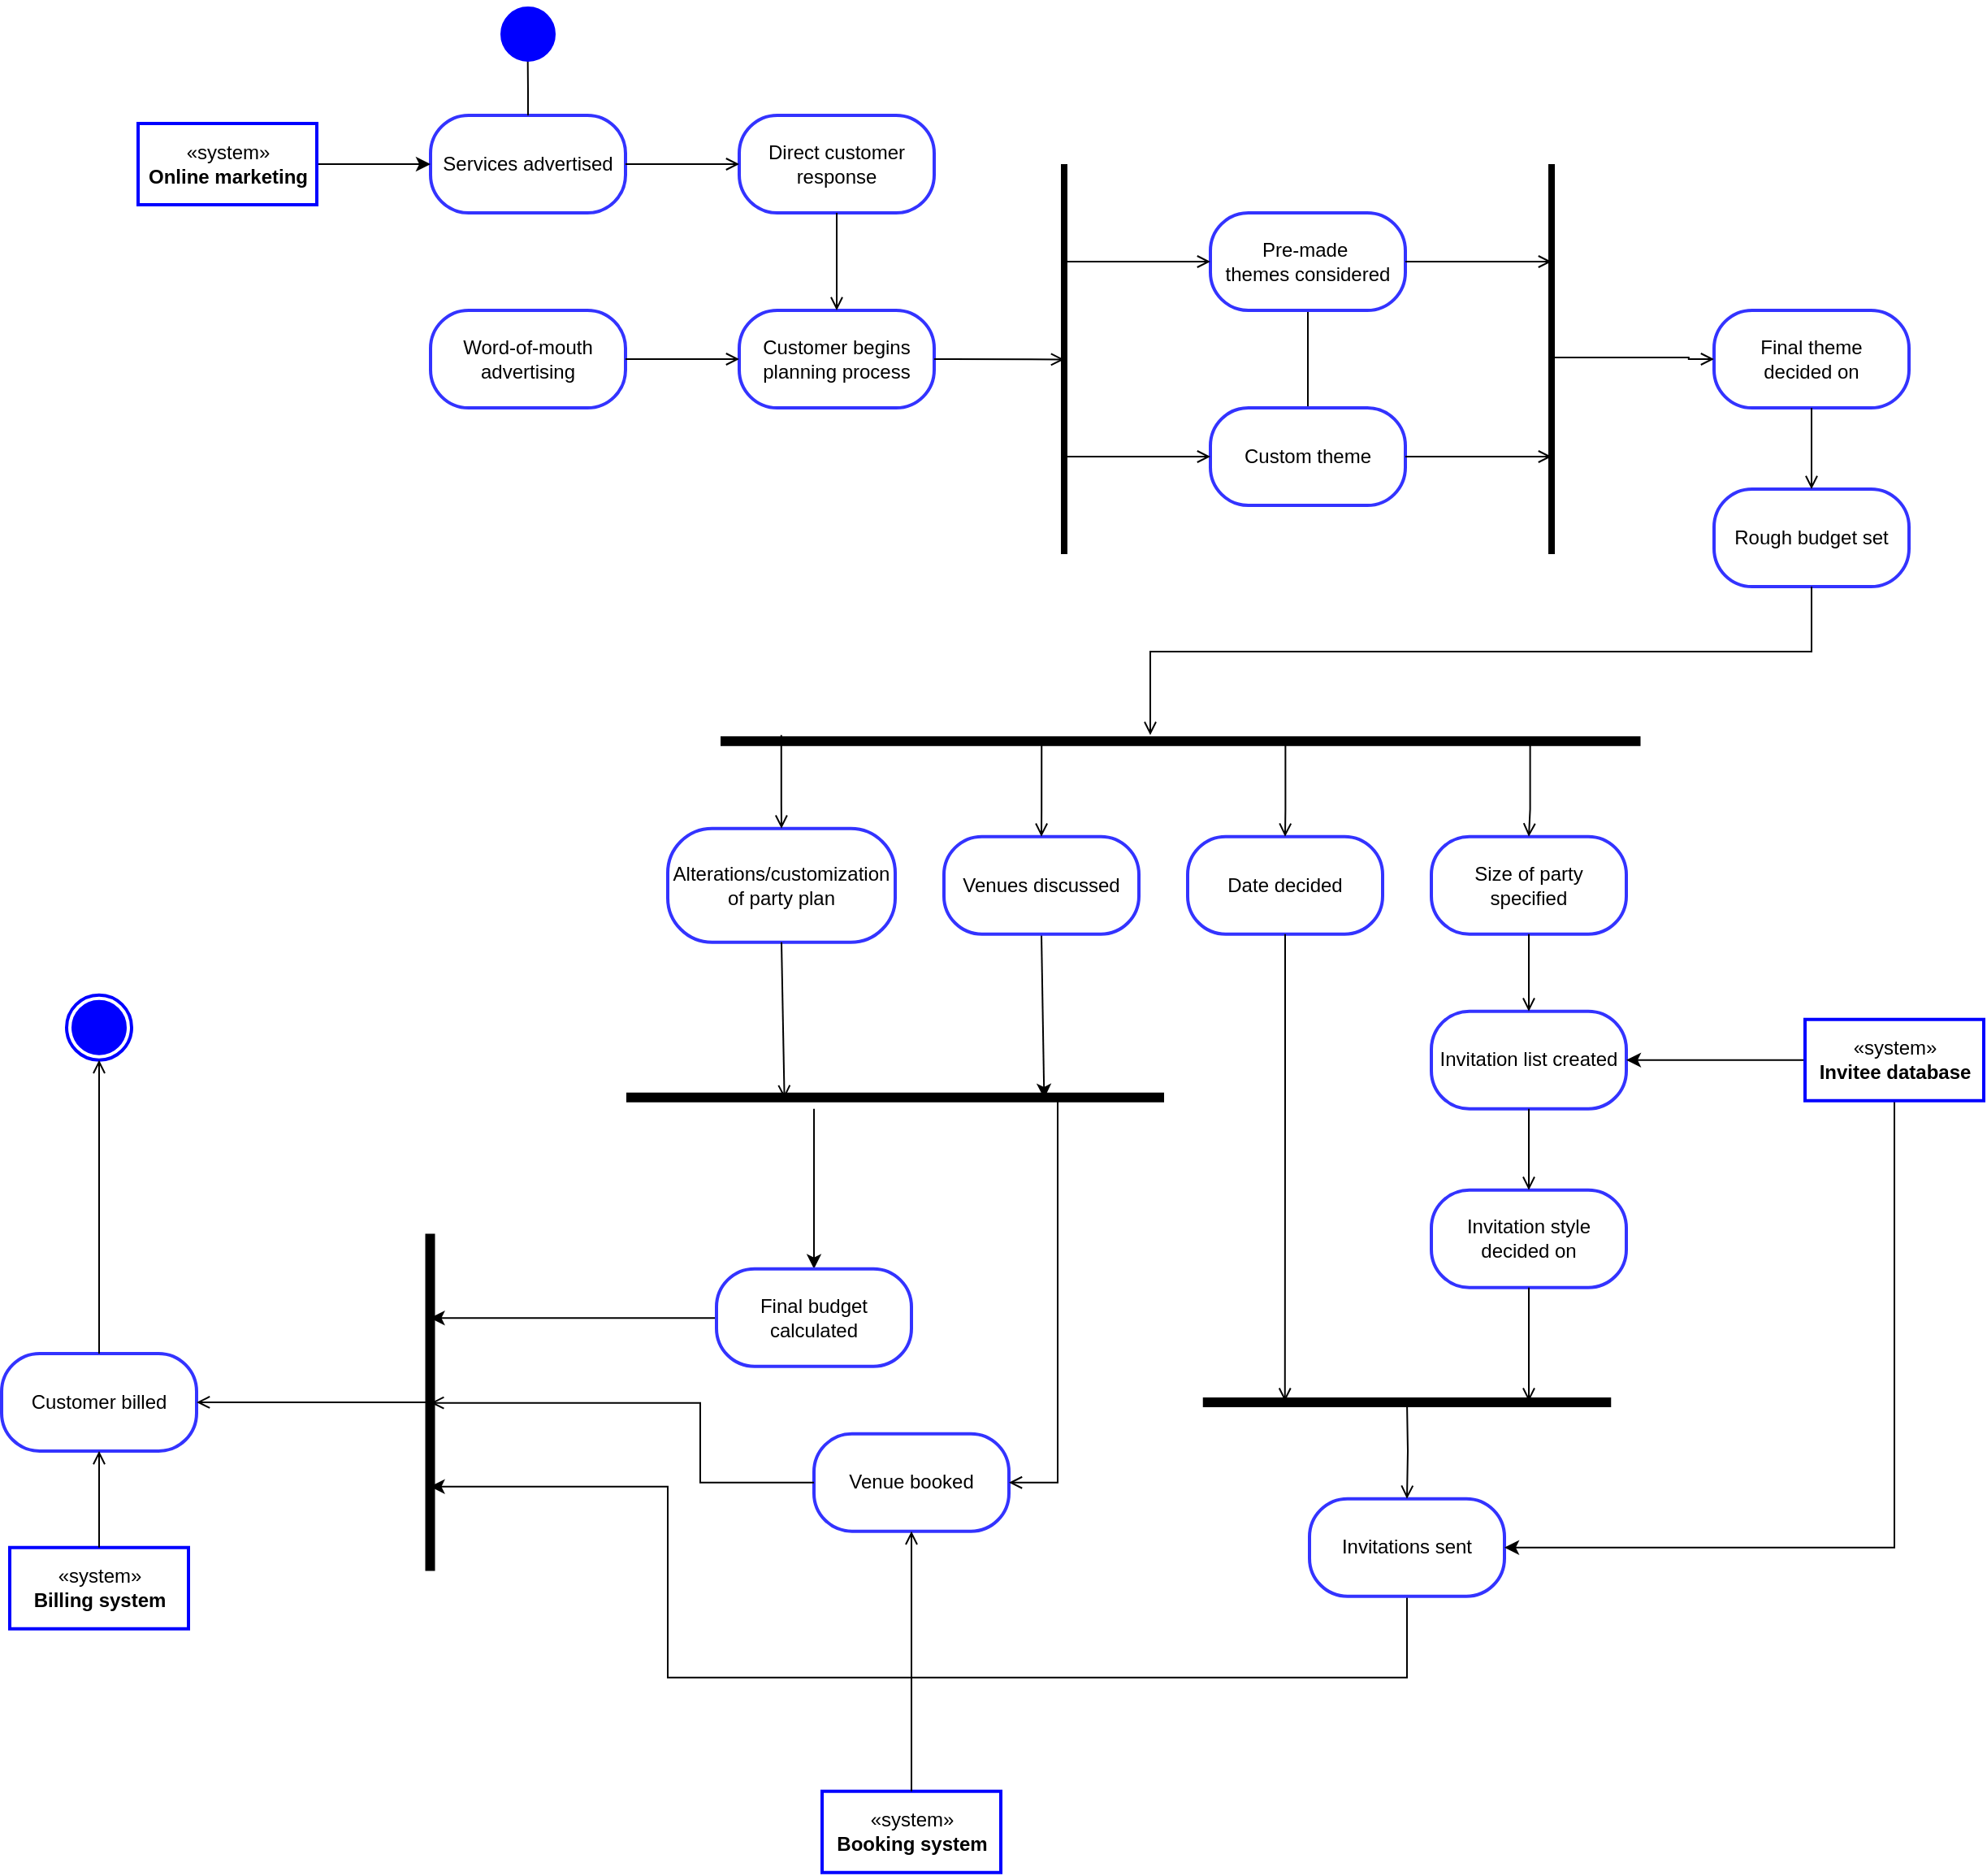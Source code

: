 <mxfile version="13.6.2" type="device"><diagram name="CS362 hw7" id="e7e014a7-5840-1c2e-5031-d8a46d1fe8dd"><mxGraphModel dx="2110" dy="1860" grid="0" gridSize="10" guides="1" tooltips="1" connect="1" arrows="1" fold="1" page="0" pageScale="1" pageWidth="1169" pageHeight="826" background="#ffffff" math="0" shadow="0"><root><mxCell id="0"/><mxCell id="1" parent="0"/><mxCell id="iO9EN-3g_02R1TZQahW3-75" value="Services advertised" style="rounded=1;whiteSpace=wrap;html=1;fillColor=#FFFFFF;strokeColor=#3333FF;strokeWidth=2;arcSize=39;" vertex="1" parent="1"><mxGeometry x="160" y="-690" width="120" height="60" as="geometry"/></mxCell><mxCell id="iO9EN-3g_02R1TZQahW3-76" value="Rough budget set" style="rounded=1;whiteSpace=wrap;html=1;fillColor=#FFFFFF;strokeColor=#3333FF;strokeWidth=2;arcSize=39;" vertex="1" parent="1"><mxGeometry x="950" y="-460" width="120" height="60" as="geometry"/></mxCell><mxCell id="iO9EN-3g_02R1TZQahW3-162" value="" style="edgeStyle=orthogonalEdgeStyle;rounded=0;jumpStyle=none;jumpSize=18;orthogonalLoop=1;jettySize=auto;html=1;strokeColor=#000000;strokeWidth=1;" edge="1" parent="1" source="iO9EN-3g_02R1TZQahW3-77"><mxGeometry relative="1" as="geometry"><mxPoint x="700" y="-590" as="targetPoint"/></mxGeometry></mxCell><mxCell id="iO9EN-3g_02R1TZQahW3-77" value="Custom theme" style="rounded=1;whiteSpace=wrap;html=1;fillColor=#FFFFFF;strokeColor=#3333FF;strokeWidth=2;arcSize=39;" vertex="1" parent="1"><mxGeometry x="640" y="-510" width="120" height="60" as="geometry"/></mxCell><mxCell id="iO9EN-3g_02R1TZQahW3-78" value="Pre-made&amp;nbsp;&lt;br&gt;themes considered" style="rounded=1;whiteSpace=wrap;html=1;fillColor=#FFFFFF;strokeColor=#3333FF;strokeWidth=2;arcSize=39;" vertex="1" parent="1"><mxGeometry x="640" y="-630" width="120" height="60" as="geometry"/></mxCell><mxCell id="iO9EN-3g_02R1TZQahW3-79" value="Customer begins &lt;br&gt;planning process" style="rounded=1;whiteSpace=wrap;html=1;fillColor=#FFFFFF;strokeColor=#3333FF;strokeWidth=2;arcSize=39;" vertex="1" parent="1"><mxGeometry x="350" y="-570" width="120" height="60" as="geometry"/></mxCell><mxCell id="iO9EN-3g_02R1TZQahW3-80" value="Alterations/customization of party plan" style="rounded=1;whiteSpace=wrap;html=1;fillColor=#FFFFFF;strokeColor=#3333FF;strokeWidth=2;arcSize=39;" vertex="1" parent="1"><mxGeometry x="306" y="-251.13" width="140" height="70" as="geometry"/></mxCell><mxCell id="iO9EN-3g_02R1TZQahW3-81" value="Final theme &lt;br&gt;decided on" style="rounded=1;whiteSpace=wrap;html=1;fillColor=#FFFFFF;strokeColor=#3333FF;strokeWidth=2;arcSize=39;" vertex="1" parent="1"><mxGeometry x="950" y="-570" width="120" height="60" as="geometry"/></mxCell><mxCell id="iO9EN-3g_02R1TZQahW3-82" value="Size of party&lt;br&gt;specified" style="rounded=1;whiteSpace=wrap;html=1;fillColor=#FFFFFF;strokeColor=#3333FF;strokeWidth=2;arcSize=39;" vertex="1" parent="1"><mxGeometry x="776" y="-246.13" width="120" height="60" as="geometry"/></mxCell><mxCell id="iO9EN-3g_02R1TZQahW3-136" style="rounded=0;orthogonalLoop=1;jettySize=auto;html=1;exitX=0.5;exitY=1;exitDx=0;exitDy=0;entryX=0.223;entryY=0.497;entryDx=0;entryDy=0;entryPerimeter=0;strokeColor=#000000;strokeWidth=1;" edge="1" parent="1" source="iO9EN-3g_02R1TZQahW3-83" target="iO9EN-3g_02R1TZQahW3-132"><mxGeometry relative="1" as="geometry"/></mxCell><mxCell id="iO9EN-3g_02R1TZQahW3-83" value="Venues discussed" style="rounded=1;whiteSpace=wrap;html=1;fillColor=#FFFFFF;strokeColor=#3333FF;strokeWidth=2;arcSize=39;" vertex="1" parent="1"><mxGeometry x="476" y="-246.13" width="120" height="60" as="geometry"/></mxCell><mxCell id="iO9EN-3g_02R1TZQahW3-84" value="Invitation list created" style="rounded=1;whiteSpace=wrap;html=1;fillColor=#FFFFFF;strokeColor=#3333FF;strokeWidth=2;arcSize=39;" vertex="1" parent="1"><mxGeometry x="776" y="-138.63" width="120" height="60" as="geometry"/></mxCell><mxCell id="iO9EN-3g_02R1TZQahW3-85" value="Invitation style decided on" style="rounded=1;whiteSpace=wrap;html=1;fillColor=#FFFFFF;strokeColor=#3333FF;strokeWidth=2;arcSize=39;" vertex="1" parent="1"><mxGeometry x="776" y="-28.63" width="120" height="60" as="geometry"/></mxCell><mxCell id="iO9EN-3g_02R1TZQahW3-138" style="edgeStyle=orthogonalEdgeStyle;rounded=0;orthogonalLoop=1;jettySize=auto;html=1;exitX=0.5;exitY=1;exitDx=0;exitDy=0;entryX=0.25;entryY=0.5;entryDx=0;entryDy=0;entryPerimeter=0;strokeColor=#000000;strokeWidth=1;" edge="1" parent="1" source="iO9EN-3g_02R1TZQahW3-86" target="iO9EN-3g_02R1TZQahW3-133"><mxGeometry relative="1" as="geometry"><Array as="points"><mxPoint x="761" y="271.37"/><mxPoint x="306" y="271.37"/><mxPoint x="306" y="153.37"/></Array></mxGeometry></mxCell><mxCell id="iO9EN-3g_02R1TZQahW3-86" value="Invitations sent" style="rounded=1;whiteSpace=wrap;html=1;fillColor=#FFFFFF;strokeColor=#3333FF;strokeWidth=2;arcSize=39;" vertex="1" parent="1"><mxGeometry x="701" y="161.37" width="120" height="60" as="geometry"/></mxCell><mxCell id="iO9EN-3g_02R1TZQahW3-137" style="edgeStyle=orthogonalEdgeStyle;rounded=0;orthogonalLoop=1;jettySize=auto;html=1;exitX=0;exitY=0.5;exitDx=0;exitDy=0;entryX=0.75;entryY=0.5;entryDx=0;entryDy=0;entryPerimeter=0;strokeColor=#000000;strokeWidth=1;" edge="1" parent="1" source="iO9EN-3g_02R1TZQahW3-87" target="iO9EN-3g_02R1TZQahW3-133"><mxGeometry relative="1" as="geometry"><Array as="points"><mxPoint x="356" y="51.37"/></Array></mxGeometry></mxCell><mxCell id="iO9EN-3g_02R1TZQahW3-145" style="edgeStyle=orthogonalEdgeStyle;rounded=0;orthogonalLoop=1;jettySize=auto;html=1;strokeColor=#000000;strokeWidth=1;entryX=0.5;entryY=0;entryDx=0;entryDy=0;exitX=0.651;exitY=0.465;exitDx=0;exitDy=0;exitPerimeter=0;" edge="1" parent="1" source="iO9EN-3g_02R1TZQahW3-132" target="iO9EN-3g_02R1TZQahW3-87"><mxGeometry relative="1" as="geometry"><mxPoint x="546" y="71.37" as="sourcePoint"/></mxGeometry></mxCell><mxCell id="iO9EN-3g_02R1TZQahW3-87" value="Final budget calculated" style="rounded=1;whiteSpace=wrap;html=1;fillColor=#FFFFFF;strokeColor=#3333FF;strokeWidth=2;arcSize=39;" vertex="1" parent="1"><mxGeometry x="336" y="19.87" width="120" height="60" as="geometry"/></mxCell><mxCell id="iO9EN-3g_02R1TZQahW3-88" value="Date decided" style="rounded=1;whiteSpace=wrap;html=1;fillColor=#FFFFFF;strokeColor=#3333FF;strokeWidth=2;arcSize=39;" vertex="1" parent="1"><mxGeometry x="626" y="-246.13" width="120" height="60" as="geometry"/></mxCell><mxCell id="iO9EN-3g_02R1TZQahW3-89" value="Customer billed" style="rounded=1;whiteSpace=wrap;html=1;fillColor=#FFFFFF;strokeColor=#3333FF;strokeWidth=2;arcSize=39;" vertex="1" parent="1"><mxGeometry x="-104" y="71.99" width="120" height="60" as="geometry"/></mxCell><mxCell id="iO9EN-3g_02R1TZQahW3-90" value="Direct customer response" style="rounded=1;whiteSpace=wrap;html=1;fillColor=#FFFFFF;strokeColor=#3333FF;strokeWidth=2;arcSize=39;" vertex="1" parent="1"><mxGeometry x="350" y="-690" width="120" height="60" as="geometry"/></mxCell><mxCell id="iO9EN-3g_02R1TZQahW3-97" value="" style="endArrow=none;html=1;strokeColor=#000000;strokeWidth=1;rounded=0;entryX=0.496;entryY=0.904;entryDx=0;entryDy=0;entryPerimeter=0;exitX=0.5;exitY=0;exitDx=0;exitDy=0;edgeStyle=orthogonalEdgeStyle;" edge="1" parent="1" source="iO9EN-3g_02R1TZQahW3-75" target="iO9EN-3g_02R1TZQahW3-98"><mxGeometry width="50" height="50" relative="1" as="geometry"><mxPoint x="180" y="-640" as="sourcePoint"/><mxPoint x="261" y="-723.272" as="targetPoint"/></mxGeometry></mxCell><mxCell id="iO9EN-3g_02R1TZQahW3-98" value="" style="ellipse;html=1;shape=startState;strokeColor=#0000FF;strokeWidth=2;fillColor=#0000FF;" vertex="1" parent="1"><mxGeometry x="200" y="-760" width="40" height="40" as="geometry"/></mxCell><mxCell id="iO9EN-3g_02R1TZQahW3-99" value="" style="endArrow=open;endFill=1;strokeColor=#000000;strokeWidth=1;exitX=1;exitY=0.5;exitDx=0;exitDy=0;entryX=0;entryY=0.5;entryDx=0;entryDy=0;rounded=0;edgeStyle=orthogonalEdgeStyle;" edge="1" parent="1" source="iO9EN-3g_02R1TZQahW3-75" target="iO9EN-3g_02R1TZQahW3-90"><mxGeometry relative="1" as="geometry"><mxPoint x="420" y="-600" as="sourcePoint"/><mxPoint x="420" y="-540" as="targetPoint"/></mxGeometry></mxCell><mxCell id="iO9EN-3g_02R1TZQahW3-100" value="Word-of-mouth advertising" style="rounded=1;whiteSpace=wrap;html=1;fillColor=#FFFFFF;strokeColor=#3333FF;strokeWidth=2;arcSize=39;" vertex="1" parent="1"><mxGeometry x="160" y="-570" width="120" height="60" as="geometry"/></mxCell><mxCell id="iO9EN-3g_02R1TZQahW3-102" value="" style="endArrow=open;endFill=1;strokeColor=#000000;strokeWidth=1;exitX=1;exitY=0.5;exitDx=0;exitDy=0;entryX=0;entryY=0.5;entryDx=0;entryDy=0;rounded=0;edgeStyle=orthogonalEdgeStyle;" edge="1" parent="1" source="iO9EN-3g_02R1TZQahW3-100" target="iO9EN-3g_02R1TZQahW3-79"><mxGeometry relative="1" as="geometry"><mxPoint x="290" y="-540" as="sourcePoint"/><mxPoint x="360" y="-540" as="targetPoint"/></mxGeometry></mxCell><mxCell id="iO9EN-3g_02R1TZQahW3-103" value="" style="endArrow=open;endFill=1;strokeColor=#000000;strokeWidth=1;exitX=0.5;exitY=1;exitDx=0;exitDy=0;rounded=0;entryX=0.5;entryY=0;entryDx=0;entryDy=0;edgeStyle=orthogonalEdgeStyle;" edge="1" parent="1" source="iO9EN-3g_02R1TZQahW3-90" target="iO9EN-3g_02R1TZQahW3-79"><mxGeometry relative="1" as="geometry"><mxPoint x="340" y="-620" as="sourcePoint"/><mxPoint x="460" y="-580" as="targetPoint"/></mxGeometry></mxCell><mxCell id="iO9EN-3g_02R1TZQahW3-105" value="" style="endArrow=open;endFill=1;strokeColor=#000000;strokeWidth=1;exitX=1;exitY=0.5;exitDx=0;exitDy=0;rounded=0;entryX=0.501;entryY=0.5;entryDx=0;entryDy=0;entryPerimeter=0;edgeStyle=orthogonalEdgeStyle;" edge="1" parent="1" source="iO9EN-3g_02R1TZQahW3-79" target="iO9EN-3g_02R1TZQahW3-106"><mxGeometry relative="1" as="geometry"><mxPoint x="465" y="-570" as="sourcePoint"/><mxPoint x="500" y="-400" as="targetPoint"/></mxGeometry></mxCell><mxCell id="iO9EN-3g_02R1TZQahW3-106" value="" style="shape=line;strokeWidth=4;rotation=90;flipV=1;" vertex="1" parent="1"><mxGeometry x="430" y="-608.75" width="240" height="137.5" as="geometry"/></mxCell><mxCell id="iO9EN-3g_02R1TZQahW3-108" value="" style="endArrow=open;endFill=1;strokeColor=#000000;strokeWidth=1;exitX=0.75;exitY=0.5;exitDx=0;exitDy=0;entryX=0;entryY=0.5;entryDx=0;entryDy=0;rounded=0;exitPerimeter=0;edgeStyle=orthogonalEdgeStyle;" edge="1" parent="1" source="iO9EN-3g_02R1TZQahW3-106" target="iO9EN-3g_02R1TZQahW3-77"><mxGeometry relative="1" as="geometry"><mxPoint x="800" y="-490" as="sourcePoint"/><mxPoint x="870" y="-490" as="targetPoint"/></mxGeometry></mxCell><mxCell id="iO9EN-3g_02R1TZQahW3-109" value="" style="endArrow=open;endFill=1;strokeColor=#000000;strokeWidth=1;exitX=0.25;exitY=0.5;exitDx=0;exitDy=0;rounded=0;exitPerimeter=0;entryX=0;entryY=0.5;entryDx=0;entryDy=0;edgeStyle=orthogonalEdgeStyle;" edge="1" parent="1" source="iO9EN-3g_02R1TZQahW3-106" target="iO9EN-3g_02R1TZQahW3-78"><mxGeometry relative="1" as="geometry"><mxPoint x="800" y="-490" as="sourcePoint"/><mxPoint x="800" y="-550" as="targetPoint"/></mxGeometry></mxCell><mxCell id="iO9EN-3g_02R1TZQahW3-110" value="" style="shape=line;strokeWidth=4;rotation=90;flipV=1;" vertex="1" parent="1"><mxGeometry x="730" y="-608.75" width="240" height="137.5" as="geometry"/></mxCell><mxCell id="iO9EN-3g_02R1TZQahW3-111" value="" style="endArrow=open;endFill=1;strokeColor=#000000;strokeWidth=1;exitX=1;exitY=0.5;exitDx=0;exitDy=0;entryX=0.75;entryY=0.5;entryDx=0;entryDy=0;rounded=0;entryPerimeter=0;edgeStyle=orthogonalEdgeStyle;" edge="1" parent="1" source="iO9EN-3g_02R1TZQahW3-77" target="iO9EN-3g_02R1TZQahW3-110"><mxGeometry relative="1" as="geometry"><mxPoint x="740" y="-440" as="sourcePoint"/><mxPoint x="810" y="-440" as="targetPoint"/></mxGeometry></mxCell><mxCell id="iO9EN-3g_02R1TZQahW3-112" value="" style="endArrow=open;endFill=1;strokeColor=#000000;strokeWidth=1;exitX=1;exitY=0.5;exitDx=0;exitDy=0;entryX=0.25;entryY=0.5;entryDx=0;entryDy=0;rounded=0;entryPerimeter=0;edgeStyle=orthogonalEdgeStyle;" edge="1" parent="1" source="iO9EN-3g_02R1TZQahW3-78" target="iO9EN-3g_02R1TZQahW3-110"><mxGeometry relative="1" as="geometry"><mxPoint x="740" y="-440" as="sourcePoint"/><mxPoint x="810" y="-440" as="targetPoint"/></mxGeometry></mxCell><mxCell id="iO9EN-3g_02R1TZQahW3-113" value="" style="endArrow=open;endFill=1;strokeColor=#000000;strokeWidth=1;entryX=0;entryY=0.5;entryDx=0;entryDy=0;rounded=0;exitX=0.496;exitY=0.5;exitDx=0;exitDy=0;exitPerimeter=0;edgeStyle=orthogonalEdgeStyle;" edge="1" parent="1" source="iO9EN-3g_02R1TZQahW3-110" target="iO9EN-3g_02R1TZQahW3-81"><mxGeometry relative="1" as="geometry"><mxPoint x="1110" y="-480" as="sourcePoint"/><mxPoint x="930" y="-440" as="targetPoint"/></mxGeometry></mxCell><mxCell id="iO9EN-3g_02R1TZQahW3-114" value="" style="endArrow=open;endFill=1;strokeColor=#000000;strokeWidth=1;exitX=0.5;exitY=1;exitDx=0;exitDy=0;entryX=0.5;entryY=0;entryDx=0;entryDy=0;rounded=0;edgeStyle=orthogonalEdgeStyle;" edge="1" parent="1" source="iO9EN-3g_02R1TZQahW3-81" target="iO9EN-3g_02R1TZQahW3-76"><mxGeometry relative="1" as="geometry"><mxPoint x="1130" y="-480" as="sourcePoint"/><mxPoint x="1200" y="-480" as="targetPoint"/></mxGeometry></mxCell><mxCell id="iO9EN-3g_02R1TZQahW3-115" value="" style="shape=line;strokeWidth=6;rotation=90;fillColor=#ffffff;flipH=1;flipV=1;direction=south;" vertex="1" parent="1"><mxGeometry x="596.63" y="-588" width="50" height="566.25" as="geometry"/></mxCell><mxCell id="iO9EN-3g_02R1TZQahW3-116" value="" style="endArrow=open;endFill=1;strokeColor=#000000;strokeWidth=1;exitX=0.5;exitY=1;exitDx=0;exitDy=0;rounded=0;horizontal=1;edgeStyle=orthogonalEdgeStyle;" edge="1" parent="1" source="iO9EN-3g_02R1TZQahW3-76"><mxGeometry relative="1" as="geometry"><mxPoint x="456" y="-378.63" as="sourcePoint"/><mxPoint x="603" y="-308.63" as="targetPoint"/><Array as="points"><mxPoint x="1010" y="-360"/><mxPoint x="603" y="-360"/></Array></mxGeometry></mxCell><mxCell id="iO9EN-3g_02R1TZQahW3-118" value="«system»&lt;br&gt;&lt;b&gt;Booking system&lt;/b&gt;" style="html=1;strokeWidth=2;fillColor=#ffffff;strokeColor=#0000FF;" vertex="1" parent="1"><mxGeometry x="401.0" y="341.37" width="110" height="50" as="geometry"/></mxCell><mxCell id="iO9EN-3g_02R1TZQahW3-120" value="«system»&lt;br&gt;&lt;b&gt;Billing system&lt;br&gt;&lt;/b&gt;" style="html=1;strokeWidth=2;fillColor=#ffffff;strokeColor=#0000FF;" vertex="1" parent="1"><mxGeometry x="-99.0" y="191.37" width="110" height="50" as="geometry"/></mxCell><mxCell id="iO9EN-3g_02R1TZQahW3-121" value="" style="endArrow=open;endFill=1;strokeColor=#000000;strokeWidth=1;entryX=0.5;entryY=0;entryDx=0;entryDy=0;rounded=0;exitX=0.614;exitY=0.485;exitDx=0;exitDy=0;exitPerimeter=0;edgeStyle=orthogonalEdgeStyle;" edge="1" parent="1" source="iO9EN-3g_02R1TZQahW3-115" target="iO9EN-3g_02R1TZQahW3-88"><mxGeometry relative="1" as="geometry"><mxPoint x="696" y="-268.63" as="sourcePoint"/><mxPoint x="636" y="-228.63" as="targetPoint"/></mxGeometry></mxCell><mxCell id="iO9EN-3g_02R1TZQahW3-122" value="" style="endArrow=open;endFill=1;strokeColor=#000000;strokeWidth=1;rounded=0;exitX=0.349;exitY=0.485;exitDx=0;exitDy=0;exitPerimeter=0;entryX=0.5;entryY=0;entryDx=0;entryDy=0;edgeStyle=orthogonalEdgeStyle;" edge="1" parent="1" source="iO9EN-3g_02R1TZQahW3-115" target="iO9EN-3g_02R1TZQahW3-83"><mxGeometry relative="1" as="geometry"><mxPoint x="466" y="-268.63" as="sourcePoint"/><mxPoint x="576" y="-258.63" as="targetPoint"/></mxGeometry></mxCell><mxCell id="iO9EN-3g_02R1TZQahW3-123" value="" style="endArrow=open;endFill=1;strokeColor=#000000;strokeWidth=1;entryX=0.5;entryY=0;entryDx=0;entryDy=0;rounded=0;exitX=0.066;exitY=0.425;exitDx=0;exitDy=0;exitPerimeter=0;edgeStyle=orthogonalEdgeStyle;" edge="1" parent="1" source="iO9EN-3g_02R1TZQahW3-115" target="iO9EN-3g_02R1TZQahW3-80"><mxGeometry relative="1" as="geometry"><mxPoint x="416" y="-278.63" as="sourcePoint"/><mxPoint x="636" y="-228.63" as="targetPoint"/></mxGeometry></mxCell><mxCell id="iO9EN-3g_02R1TZQahW3-124" value="" style="endArrow=open;endFill=1;strokeColor=#000000;strokeWidth=1;entryX=0.5;entryY=0;entryDx=0;entryDy=0;rounded=0;exitX=0.88;exitY=0.485;exitDx=0;exitDy=0;exitPerimeter=0;edgeStyle=orthogonalEdgeStyle;" edge="1" parent="1" source="iO9EN-3g_02R1TZQahW3-115" target="iO9EN-3g_02R1TZQahW3-82"><mxGeometry relative="1" as="geometry"><mxPoint x="786" y="-358.63" as="sourcePoint"/><mxPoint x="636" y="-258.63" as="targetPoint"/></mxGeometry></mxCell><mxCell id="iO9EN-3g_02R1TZQahW3-125" value="" style="endArrow=open;endFill=1;strokeColor=#000000;strokeWidth=1;exitX=0.5;exitY=1;exitDx=0;exitDy=0;entryX=0.5;entryY=0;entryDx=0;entryDy=0;rounded=0;edgeStyle=orthogonalEdgeStyle;" edge="1" parent="1" source="iO9EN-3g_02R1TZQahW3-84" target="iO9EN-3g_02R1TZQahW3-85"><mxGeometry relative="1" as="geometry"><mxPoint x="566" y="-258.63" as="sourcePoint"/><mxPoint x="636" y="-258.63" as="targetPoint"/></mxGeometry></mxCell><mxCell id="iO9EN-3g_02R1TZQahW3-126" value="" style="endArrow=open;endFill=1;strokeColor=#000000;strokeWidth=1;exitX=0.5;exitY=1;exitDx=0;exitDy=0;entryX=0.5;entryY=0;entryDx=0;entryDy=0;rounded=0;edgeStyle=orthogonalEdgeStyle;" edge="1" parent="1" source="iO9EN-3g_02R1TZQahW3-82" target="iO9EN-3g_02R1TZQahW3-84"><mxGeometry relative="1" as="geometry"><mxPoint x="566" y="-258.63" as="sourcePoint"/><mxPoint x="636" y="-258.63" as="targetPoint"/></mxGeometry></mxCell><mxCell id="iO9EN-3g_02R1TZQahW3-127" value="" style="shape=line;strokeWidth=6;rotation=90;fillColor=#ffffff;direction=south;" vertex="1" parent="1"><mxGeometry x="661" y="-23.63" width="200" height="251.25" as="geometry"/></mxCell><mxCell id="iO9EN-3g_02R1TZQahW3-128" value="" style="endArrow=open;endFill=1;strokeColor=#000000;strokeWidth=1;exitX=0.5;exitY=1;exitDx=0;exitDy=0;rounded=0;entryX=0.799;entryY=0.503;entryDx=0;entryDy=0;entryPerimeter=0;edgeStyle=orthogonalEdgeStyle;" edge="1" parent="1" source="iO9EN-3g_02R1TZQahW3-88" target="iO9EN-3g_02R1TZQahW3-127"><mxGeometry relative="1" as="geometry"><mxPoint x="566" y="-148.63" as="sourcePoint"/><mxPoint x="686" y="91.37" as="targetPoint"/></mxGeometry></mxCell><mxCell id="iO9EN-3g_02R1TZQahW3-129" value="" style="endArrow=open;endFill=1;strokeColor=#000000;strokeWidth=1;exitX=0.5;exitY=1;exitDx=0;exitDy=0;entryX=0;entryY=0.5;entryDx=0;entryDy=0;rounded=0;edgeStyle=orthogonalEdgeStyle;" edge="1" parent="1" source="iO9EN-3g_02R1TZQahW3-85"><mxGeometry relative="1" as="geometry"><mxPoint x="766" y="101.37" as="sourcePoint"/><mxPoint x="836" y="101.37" as="targetPoint"/></mxGeometry></mxCell><mxCell id="iO9EN-3g_02R1TZQahW3-131" value="" style="endArrow=open;endFill=1;strokeColor=#000000;strokeWidth=1;entryX=0.5;entryY=0;entryDx=0;entryDy=0;rounded=0;edgeStyle=orthogonalEdgeStyle;" edge="1" parent="1" target="iO9EN-3g_02R1TZQahW3-86"><mxGeometry relative="1" as="geometry"><mxPoint x="761" y="101.37" as="sourcePoint"/><mxPoint x="496.122" y="288.865" as="targetPoint"/></mxGeometry></mxCell><mxCell id="iO9EN-3g_02R1TZQahW3-132" value="" style="shape=line;strokeWidth=6;rotation=90;fillColor=#ffffff;direction=south;" vertex="1" parent="1"><mxGeometry x="346" y="-251.13" width="200" height="331" as="geometry"/></mxCell><mxCell id="iO9EN-3g_02R1TZQahW3-133" value="" style="shape=line;strokeWidth=6;rotation=90;fillColor=#ffffff;direction=west;" vertex="1" parent="1"><mxGeometry x="56" y="94.5" width="207.5" height="15" as="geometry"/></mxCell><mxCell id="iO9EN-3g_02R1TZQahW3-135" value="" style="endArrow=open;endFill=1;strokeColor=#000000;strokeWidth=1;exitX=0.5;exitY=1;exitDx=0;exitDy=0;entryX=0.706;entryY=0.497;entryDx=0;entryDy=0;rounded=0;entryPerimeter=0;" edge="1" parent="1" source="iO9EN-3g_02R1TZQahW3-80" target="iO9EN-3g_02R1TZQahW3-132"><mxGeometry relative="1" as="geometry"><mxPoint x="426" y="1.37" as="sourcePoint"/><mxPoint x="496" y="1.37" as="targetPoint"/></mxGeometry></mxCell><mxCell id="iO9EN-3g_02R1TZQahW3-139" value="" style="endArrow=open;endFill=1;strokeColor=#000000;strokeWidth=1;exitX=0.5;exitY=0.372;exitDx=0;exitDy=0;entryX=1;entryY=0.5;entryDx=0;entryDy=0;rounded=0;exitPerimeter=0;" edge="1" parent="1" source="iO9EN-3g_02R1TZQahW3-133" target="iO9EN-3g_02R1TZQahW3-89"><mxGeometry relative="1" as="geometry"><mxPoint x="276" y="161.37" as="sourcePoint"/><mxPoint x="346" y="161.37" as="targetPoint"/></mxGeometry></mxCell><mxCell id="iO9EN-3g_02R1TZQahW3-140" value="" style="ellipse;html=1;shape=endState;fillColor=#0000FF;strokeColor=#0000FF;strokeWidth=2;" vertex="1" parent="1"><mxGeometry x="-64" y="-148.63" width="40" height="40" as="geometry"/></mxCell><mxCell id="iO9EN-3g_02R1TZQahW3-141" value="" style="endArrow=open;endFill=1;strokeColor=#000000;strokeWidth=1;exitX=0.5;exitY=0;exitDx=0;exitDy=0;entryX=0.5;entryY=1;entryDx=0;entryDy=0;rounded=0;" edge="1" parent="1" source="iO9EN-3g_02R1TZQahW3-89" target="iO9EN-3g_02R1TZQahW3-140"><mxGeometry relative="1" as="geometry"><mxPoint x="276" y="161.37" as="sourcePoint"/><mxPoint x="346" y="161.37" as="targetPoint"/></mxGeometry></mxCell><mxCell id="iO9EN-3g_02R1TZQahW3-143" value="Venue booked" style="rounded=1;whiteSpace=wrap;html=1;fillColor=#FFFFFF;strokeColor=#3333FF;strokeWidth=2;arcSize=39;" vertex="1" parent="1"><mxGeometry x="396" y="121.37" width="120" height="60" as="geometry"/></mxCell><mxCell id="iO9EN-3g_02R1TZQahW3-146" value="" style="endArrow=open;endFill=1;strokeColor=#000000;strokeWidth=1;exitX=0.25;exitY=0.5;exitDx=0;exitDy=0;entryX=1;entryY=0.5;entryDx=0;entryDy=0;rounded=0;exitPerimeter=0;edgeStyle=orthogonalEdgeStyle;" edge="1" parent="1" source="iO9EN-3g_02R1TZQahW3-132" target="iO9EN-3g_02R1TZQahW3-143"><mxGeometry relative="1" as="geometry"><mxPoint x="226" y="51.37" as="sourcePoint"/><mxPoint x="296" y="51.37" as="targetPoint"/><Array as="points"><mxPoint x="546" y="-85.63"/><mxPoint x="546" y="151.37"/></Array></mxGeometry></mxCell><mxCell id="iO9EN-3g_02R1TZQahW3-147" value="" style="endArrow=open;endFill=1;strokeColor=#000000;strokeWidth=1;exitX=0;exitY=0.5;exitDx=0;exitDy=0;entryX=0.496;entryY=0.521;entryDx=0;entryDy=0;rounded=0;entryPerimeter=0;edgeStyle=orthogonalEdgeStyle;" edge="1" parent="1" source="iO9EN-3g_02R1TZQahW3-143" target="iO9EN-3g_02R1TZQahW3-133"><mxGeometry relative="1" as="geometry"><mxPoint x="226" y="51.37" as="sourcePoint"/><mxPoint x="296" y="51.37" as="targetPoint"/><Array as="points"><mxPoint x="326" y="151.37"/><mxPoint x="326" y="102.37"/><mxPoint x="160" y="102.37"/></Array></mxGeometry></mxCell><mxCell id="iO9EN-3g_02R1TZQahW3-148" value="" style="endArrow=open;endFill=1;strokeColor=#000000;strokeWidth=1;exitX=0.5;exitY=0;exitDx=0;exitDy=0;entryX=0.5;entryY=1;entryDx=0;entryDy=0;rounded=0;jumpStyle=none;jumpSize=18;" edge="1" parent="1" source="iO9EN-3g_02R1TZQahW3-118" target="iO9EN-3g_02R1TZQahW3-143"><mxGeometry relative="1" as="geometry"><mxPoint x="256" y="101.37" as="sourcePoint"/><mxPoint x="326" y="101.37" as="targetPoint"/></mxGeometry></mxCell><mxCell id="iO9EN-3g_02R1TZQahW3-149" value="" style="endArrow=open;endFill=1;strokeColor=#000000;strokeWidth=1;exitX=0.5;exitY=0;exitDx=0;exitDy=0;entryX=0.5;entryY=1;entryDx=0;entryDy=0;rounded=0;" edge="1" parent="1" source="iO9EN-3g_02R1TZQahW3-120" target="iO9EN-3g_02R1TZQahW3-89"><mxGeometry relative="1" as="geometry"><mxPoint x="156" y="291.37" as="sourcePoint"/><mxPoint x="226" y="291.37" as="targetPoint"/></mxGeometry></mxCell><mxCell id="iO9EN-3g_02R1TZQahW3-155" style="edgeStyle=orthogonalEdgeStyle;rounded=0;orthogonalLoop=1;jettySize=auto;html=1;exitX=0;exitY=0.5;exitDx=0;exitDy=0;entryX=1;entryY=0.5;entryDx=0;entryDy=0;strokeColor=#000000;strokeWidth=1;" edge="1" parent="1" source="iO9EN-3g_02R1TZQahW3-154" target="iO9EN-3g_02R1TZQahW3-84"><mxGeometry relative="1" as="geometry"/></mxCell><mxCell id="iO9EN-3g_02R1TZQahW3-158" style="edgeStyle=orthogonalEdgeStyle;rounded=0;jumpStyle=none;jumpSize=18;orthogonalLoop=1;jettySize=auto;html=1;exitX=0.5;exitY=1;exitDx=0;exitDy=0;entryX=1;entryY=0.5;entryDx=0;entryDy=0;strokeColor=#000000;strokeWidth=1;" edge="1" parent="1" source="iO9EN-3g_02R1TZQahW3-154" target="iO9EN-3g_02R1TZQahW3-86"><mxGeometry relative="1" as="geometry"/></mxCell><mxCell id="iO9EN-3g_02R1TZQahW3-154" value="«system»&lt;br&gt;&lt;b&gt;Invitee database&lt;/b&gt;" style="html=1;strokeWidth=2;fillColor=#ffffff;strokeColor=#0000FF;" vertex="1" parent="1"><mxGeometry x="1006.0" y="-133.63" width="110" height="50" as="geometry"/></mxCell><mxCell id="iO9EN-3g_02R1TZQahW3-157" style="edgeStyle=orthogonalEdgeStyle;rounded=0;orthogonalLoop=1;jettySize=auto;html=1;exitX=1;exitY=0.5;exitDx=0;exitDy=0;entryX=0;entryY=0.5;entryDx=0;entryDy=0;strokeColor=#000000;strokeWidth=1;" edge="1" parent="1" source="iO9EN-3g_02R1TZQahW3-156" target="iO9EN-3g_02R1TZQahW3-75"><mxGeometry relative="1" as="geometry"/></mxCell><mxCell id="iO9EN-3g_02R1TZQahW3-156" value="«system»&lt;br&gt;&lt;b&gt;Online marketing&lt;/b&gt;" style="html=1;strokeWidth=2;fillColor=#ffffff;strokeColor=#0000FF;" vertex="1" parent="1"><mxGeometry x="-20.0" y="-685" width="110" height="50" as="geometry"/></mxCell></root></mxGraphModel></diagram></mxfile>